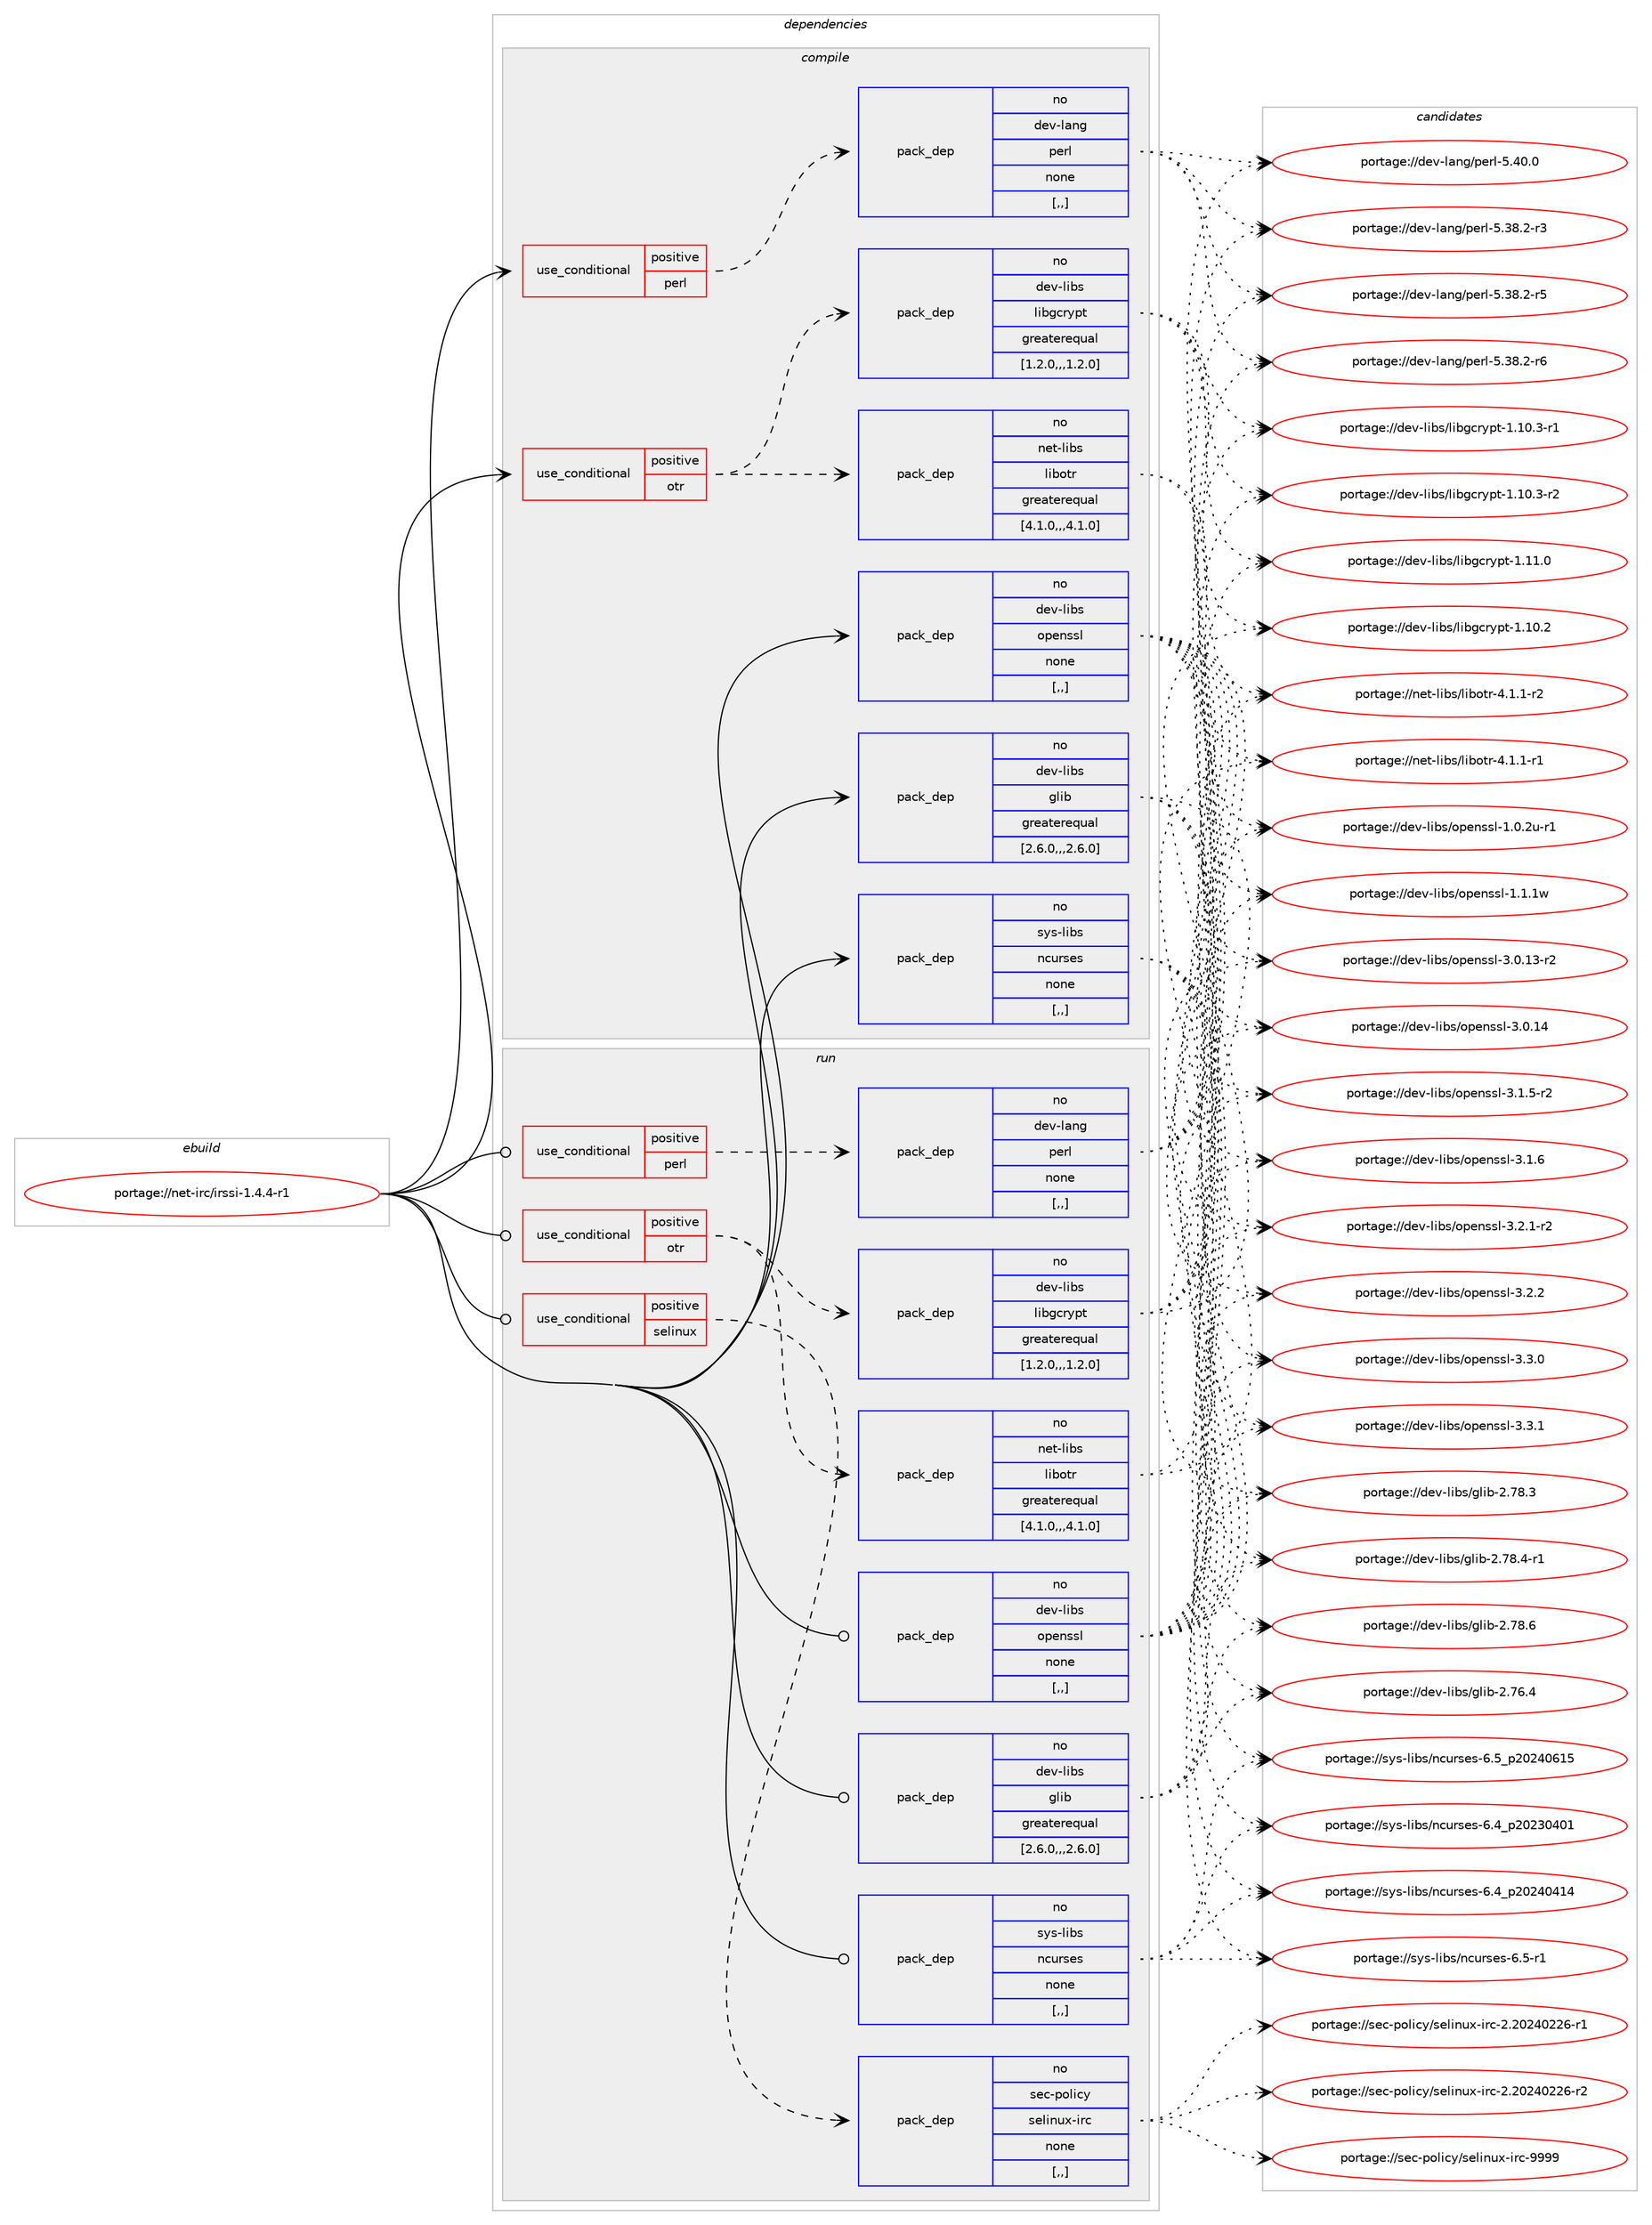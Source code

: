 digraph prolog {

# *************
# Graph options
# *************

newrank=true;
concentrate=true;
compound=true;
graph [rankdir=LR,fontname=Helvetica,fontsize=10,ranksep=1.5];#, ranksep=2.5, nodesep=0.2];
edge  [arrowhead=vee];
node  [fontname=Helvetica,fontsize=10];

# **********
# The ebuild
# **********

subgraph cluster_leftcol {
color=gray;
rank=same;
label=<<i>ebuild</i>>;
id [label="portage://net-irc/irssi-1.4.4-r1", color=red, width=4, href="../net-irc/irssi-1.4.4-r1.svg"];
}

# ****************
# The dependencies
# ****************

subgraph cluster_midcol {
color=gray;
label=<<i>dependencies</i>>;
subgraph cluster_compile {
fillcolor="#eeeeee";
style=filled;
label=<<i>compile</i>>;
subgraph cond90047 {
dependency346889 [label=<<TABLE BORDER="0" CELLBORDER="1" CELLSPACING="0" CELLPADDING="4"><TR><TD ROWSPAN="3" CELLPADDING="10">use_conditional</TD></TR><TR><TD>positive</TD></TR><TR><TD>otr</TD></TR></TABLE>>, shape=none, color=red];
subgraph pack254269 {
dependency346890 [label=<<TABLE BORDER="0" CELLBORDER="1" CELLSPACING="0" CELLPADDING="4" WIDTH="220"><TR><TD ROWSPAN="6" CELLPADDING="30">pack_dep</TD></TR><TR><TD WIDTH="110">no</TD></TR><TR><TD>dev-libs</TD></TR><TR><TD>libgcrypt</TD></TR><TR><TD>greaterequal</TD></TR><TR><TD>[1.2.0,,,1.2.0]</TD></TR></TABLE>>, shape=none, color=blue];
}
dependency346889:e -> dependency346890:w [weight=20,style="dashed",arrowhead="vee"];
subgraph pack254270 {
dependency346891 [label=<<TABLE BORDER="0" CELLBORDER="1" CELLSPACING="0" CELLPADDING="4" WIDTH="220"><TR><TD ROWSPAN="6" CELLPADDING="30">pack_dep</TD></TR><TR><TD WIDTH="110">no</TD></TR><TR><TD>net-libs</TD></TR><TR><TD>libotr</TD></TR><TR><TD>greaterequal</TD></TR><TR><TD>[4.1.0,,,4.1.0]</TD></TR></TABLE>>, shape=none, color=blue];
}
dependency346889:e -> dependency346891:w [weight=20,style="dashed",arrowhead="vee"];
}
id:e -> dependency346889:w [weight=20,style="solid",arrowhead="vee"];
subgraph cond90048 {
dependency346892 [label=<<TABLE BORDER="0" CELLBORDER="1" CELLSPACING="0" CELLPADDING="4"><TR><TD ROWSPAN="3" CELLPADDING="10">use_conditional</TD></TR><TR><TD>positive</TD></TR><TR><TD>perl</TD></TR></TABLE>>, shape=none, color=red];
subgraph pack254271 {
dependency346893 [label=<<TABLE BORDER="0" CELLBORDER="1" CELLSPACING="0" CELLPADDING="4" WIDTH="220"><TR><TD ROWSPAN="6" CELLPADDING="30">pack_dep</TD></TR><TR><TD WIDTH="110">no</TD></TR><TR><TD>dev-lang</TD></TR><TR><TD>perl</TD></TR><TR><TD>none</TD></TR><TR><TD>[,,]</TD></TR></TABLE>>, shape=none, color=blue];
}
dependency346892:e -> dependency346893:w [weight=20,style="dashed",arrowhead="vee"];
}
id:e -> dependency346892:w [weight=20,style="solid",arrowhead="vee"];
subgraph pack254272 {
dependency346894 [label=<<TABLE BORDER="0" CELLBORDER="1" CELLSPACING="0" CELLPADDING="4" WIDTH="220"><TR><TD ROWSPAN="6" CELLPADDING="30">pack_dep</TD></TR><TR><TD WIDTH="110">no</TD></TR><TR><TD>dev-libs</TD></TR><TR><TD>glib</TD></TR><TR><TD>greaterequal</TD></TR><TR><TD>[2.6.0,,,2.6.0]</TD></TR></TABLE>>, shape=none, color=blue];
}
id:e -> dependency346894:w [weight=20,style="solid",arrowhead="vee"];
subgraph pack254273 {
dependency346895 [label=<<TABLE BORDER="0" CELLBORDER="1" CELLSPACING="0" CELLPADDING="4" WIDTH="220"><TR><TD ROWSPAN="6" CELLPADDING="30">pack_dep</TD></TR><TR><TD WIDTH="110">no</TD></TR><TR><TD>dev-libs</TD></TR><TR><TD>openssl</TD></TR><TR><TD>none</TD></TR><TR><TD>[,,]</TD></TR></TABLE>>, shape=none, color=blue];
}
id:e -> dependency346895:w [weight=20,style="solid",arrowhead="vee"];
subgraph pack254274 {
dependency346896 [label=<<TABLE BORDER="0" CELLBORDER="1" CELLSPACING="0" CELLPADDING="4" WIDTH="220"><TR><TD ROWSPAN="6" CELLPADDING="30">pack_dep</TD></TR><TR><TD WIDTH="110">no</TD></TR><TR><TD>sys-libs</TD></TR><TR><TD>ncurses</TD></TR><TR><TD>none</TD></TR><TR><TD>[,,]</TD></TR></TABLE>>, shape=none, color=blue];
}
id:e -> dependency346896:w [weight=20,style="solid",arrowhead="vee"];
}
subgraph cluster_compileandrun {
fillcolor="#eeeeee";
style=filled;
label=<<i>compile and run</i>>;
}
subgraph cluster_run {
fillcolor="#eeeeee";
style=filled;
label=<<i>run</i>>;
subgraph cond90049 {
dependency346897 [label=<<TABLE BORDER="0" CELLBORDER="1" CELLSPACING="0" CELLPADDING="4"><TR><TD ROWSPAN="3" CELLPADDING="10">use_conditional</TD></TR><TR><TD>positive</TD></TR><TR><TD>otr</TD></TR></TABLE>>, shape=none, color=red];
subgraph pack254275 {
dependency346898 [label=<<TABLE BORDER="0" CELLBORDER="1" CELLSPACING="0" CELLPADDING="4" WIDTH="220"><TR><TD ROWSPAN="6" CELLPADDING="30">pack_dep</TD></TR><TR><TD WIDTH="110">no</TD></TR><TR><TD>dev-libs</TD></TR><TR><TD>libgcrypt</TD></TR><TR><TD>greaterequal</TD></TR><TR><TD>[1.2.0,,,1.2.0]</TD></TR></TABLE>>, shape=none, color=blue];
}
dependency346897:e -> dependency346898:w [weight=20,style="dashed",arrowhead="vee"];
subgraph pack254276 {
dependency346899 [label=<<TABLE BORDER="0" CELLBORDER="1" CELLSPACING="0" CELLPADDING="4" WIDTH="220"><TR><TD ROWSPAN="6" CELLPADDING="30">pack_dep</TD></TR><TR><TD WIDTH="110">no</TD></TR><TR><TD>net-libs</TD></TR><TR><TD>libotr</TD></TR><TR><TD>greaterequal</TD></TR><TR><TD>[4.1.0,,,4.1.0]</TD></TR></TABLE>>, shape=none, color=blue];
}
dependency346897:e -> dependency346899:w [weight=20,style="dashed",arrowhead="vee"];
}
id:e -> dependency346897:w [weight=20,style="solid",arrowhead="odot"];
subgraph cond90050 {
dependency346900 [label=<<TABLE BORDER="0" CELLBORDER="1" CELLSPACING="0" CELLPADDING="4"><TR><TD ROWSPAN="3" CELLPADDING="10">use_conditional</TD></TR><TR><TD>positive</TD></TR><TR><TD>perl</TD></TR></TABLE>>, shape=none, color=red];
subgraph pack254277 {
dependency346901 [label=<<TABLE BORDER="0" CELLBORDER="1" CELLSPACING="0" CELLPADDING="4" WIDTH="220"><TR><TD ROWSPAN="6" CELLPADDING="30">pack_dep</TD></TR><TR><TD WIDTH="110">no</TD></TR><TR><TD>dev-lang</TD></TR><TR><TD>perl</TD></TR><TR><TD>none</TD></TR><TR><TD>[,,]</TD></TR></TABLE>>, shape=none, color=blue];
}
dependency346900:e -> dependency346901:w [weight=20,style="dashed",arrowhead="vee"];
}
id:e -> dependency346900:w [weight=20,style="solid",arrowhead="odot"];
subgraph cond90051 {
dependency346902 [label=<<TABLE BORDER="0" CELLBORDER="1" CELLSPACING="0" CELLPADDING="4"><TR><TD ROWSPAN="3" CELLPADDING="10">use_conditional</TD></TR><TR><TD>positive</TD></TR><TR><TD>selinux</TD></TR></TABLE>>, shape=none, color=red];
subgraph pack254278 {
dependency346903 [label=<<TABLE BORDER="0" CELLBORDER="1" CELLSPACING="0" CELLPADDING="4" WIDTH="220"><TR><TD ROWSPAN="6" CELLPADDING="30">pack_dep</TD></TR><TR><TD WIDTH="110">no</TD></TR><TR><TD>sec-policy</TD></TR><TR><TD>selinux-irc</TD></TR><TR><TD>none</TD></TR><TR><TD>[,,]</TD></TR></TABLE>>, shape=none, color=blue];
}
dependency346902:e -> dependency346903:w [weight=20,style="dashed",arrowhead="vee"];
}
id:e -> dependency346902:w [weight=20,style="solid",arrowhead="odot"];
subgraph pack254279 {
dependency346904 [label=<<TABLE BORDER="0" CELLBORDER="1" CELLSPACING="0" CELLPADDING="4" WIDTH="220"><TR><TD ROWSPAN="6" CELLPADDING="30">pack_dep</TD></TR><TR><TD WIDTH="110">no</TD></TR><TR><TD>dev-libs</TD></TR><TR><TD>glib</TD></TR><TR><TD>greaterequal</TD></TR><TR><TD>[2.6.0,,,2.6.0]</TD></TR></TABLE>>, shape=none, color=blue];
}
id:e -> dependency346904:w [weight=20,style="solid",arrowhead="odot"];
subgraph pack254280 {
dependency346905 [label=<<TABLE BORDER="0" CELLBORDER="1" CELLSPACING="0" CELLPADDING="4" WIDTH="220"><TR><TD ROWSPAN="6" CELLPADDING="30">pack_dep</TD></TR><TR><TD WIDTH="110">no</TD></TR><TR><TD>dev-libs</TD></TR><TR><TD>openssl</TD></TR><TR><TD>none</TD></TR><TR><TD>[,,]</TD></TR></TABLE>>, shape=none, color=blue];
}
id:e -> dependency346905:w [weight=20,style="solid",arrowhead="odot"];
subgraph pack254281 {
dependency346906 [label=<<TABLE BORDER="0" CELLBORDER="1" CELLSPACING="0" CELLPADDING="4" WIDTH="220"><TR><TD ROWSPAN="6" CELLPADDING="30">pack_dep</TD></TR><TR><TD WIDTH="110">no</TD></TR><TR><TD>sys-libs</TD></TR><TR><TD>ncurses</TD></TR><TR><TD>none</TD></TR><TR><TD>[,,]</TD></TR></TABLE>>, shape=none, color=blue];
}
id:e -> dependency346906:w [weight=20,style="solid",arrowhead="odot"];
}
}

# **************
# The candidates
# **************

subgraph cluster_choices {
rank=same;
color=gray;
label=<<i>candidates</i>>;

subgraph choice254269 {
color=black;
nodesep=1;
choice100101118451081059811547108105981039911412111211645494649484650 [label="portage://dev-libs/libgcrypt-1.10.2", color=red, width=4,href="../dev-libs/libgcrypt-1.10.2.svg"];
choice1001011184510810598115471081059810399114121112116454946494846514511449 [label="portage://dev-libs/libgcrypt-1.10.3-r1", color=red, width=4,href="../dev-libs/libgcrypt-1.10.3-r1.svg"];
choice1001011184510810598115471081059810399114121112116454946494846514511450 [label="portage://dev-libs/libgcrypt-1.10.3-r2", color=red, width=4,href="../dev-libs/libgcrypt-1.10.3-r2.svg"];
choice100101118451081059811547108105981039911412111211645494649494648 [label="portage://dev-libs/libgcrypt-1.11.0", color=red, width=4,href="../dev-libs/libgcrypt-1.11.0.svg"];
dependency346890:e -> choice100101118451081059811547108105981039911412111211645494649484650:w [style=dotted,weight="100"];
dependency346890:e -> choice1001011184510810598115471081059810399114121112116454946494846514511449:w [style=dotted,weight="100"];
dependency346890:e -> choice1001011184510810598115471081059810399114121112116454946494846514511450:w [style=dotted,weight="100"];
dependency346890:e -> choice100101118451081059811547108105981039911412111211645494649494648:w [style=dotted,weight="100"];
}
subgraph choice254270 {
color=black;
nodesep=1;
choice110101116451081059811547108105981111161144552464946494511449 [label="portage://net-libs/libotr-4.1.1-r1", color=red, width=4,href="../net-libs/libotr-4.1.1-r1.svg"];
choice110101116451081059811547108105981111161144552464946494511450 [label="portage://net-libs/libotr-4.1.1-r2", color=red, width=4,href="../net-libs/libotr-4.1.1-r2.svg"];
dependency346891:e -> choice110101116451081059811547108105981111161144552464946494511449:w [style=dotted,weight="100"];
dependency346891:e -> choice110101116451081059811547108105981111161144552464946494511450:w [style=dotted,weight="100"];
}
subgraph choice254271 {
color=black;
nodesep=1;
choice100101118451089711010347112101114108455346515646504511451 [label="portage://dev-lang/perl-5.38.2-r3", color=red, width=4,href="../dev-lang/perl-5.38.2-r3.svg"];
choice100101118451089711010347112101114108455346515646504511453 [label="portage://dev-lang/perl-5.38.2-r5", color=red, width=4,href="../dev-lang/perl-5.38.2-r5.svg"];
choice100101118451089711010347112101114108455346515646504511454 [label="portage://dev-lang/perl-5.38.2-r6", color=red, width=4,href="../dev-lang/perl-5.38.2-r6.svg"];
choice10010111845108971101034711210111410845534652484648 [label="portage://dev-lang/perl-5.40.0", color=red, width=4,href="../dev-lang/perl-5.40.0.svg"];
dependency346893:e -> choice100101118451089711010347112101114108455346515646504511451:w [style=dotted,weight="100"];
dependency346893:e -> choice100101118451089711010347112101114108455346515646504511453:w [style=dotted,weight="100"];
dependency346893:e -> choice100101118451089711010347112101114108455346515646504511454:w [style=dotted,weight="100"];
dependency346893:e -> choice10010111845108971101034711210111410845534652484648:w [style=dotted,weight="100"];
}
subgraph choice254272 {
color=black;
nodesep=1;
choice1001011184510810598115471031081059845504655544652 [label="portage://dev-libs/glib-2.76.4", color=red, width=4,href="../dev-libs/glib-2.76.4.svg"];
choice1001011184510810598115471031081059845504655564651 [label="portage://dev-libs/glib-2.78.3", color=red, width=4,href="../dev-libs/glib-2.78.3.svg"];
choice10010111845108105981154710310810598455046555646524511449 [label="portage://dev-libs/glib-2.78.4-r1", color=red, width=4,href="../dev-libs/glib-2.78.4-r1.svg"];
choice1001011184510810598115471031081059845504655564654 [label="portage://dev-libs/glib-2.78.6", color=red, width=4,href="../dev-libs/glib-2.78.6.svg"];
dependency346894:e -> choice1001011184510810598115471031081059845504655544652:w [style=dotted,weight="100"];
dependency346894:e -> choice1001011184510810598115471031081059845504655564651:w [style=dotted,weight="100"];
dependency346894:e -> choice10010111845108105981154710310810598455046555646524511449:w [style=dotted,weight="100"];
dependency346894:e -> choice1001011184510810598115471031081059845504655564654:w [style=dotted,weight="100"];
}
subgraph choice254273 {
color=black;
nodesep=1;
choice1001011184510810598115471111121011101151151084549464846501174511449 [label="portage://dev-libs/openssl-1.0.2u-r1", color=red, width=4,href="../dev-libs/openssl-1.0.2u-r1.svg"];
choice100101118451081059811547111112101110115115108454946494649119 [label="portage://dev-libs/openssl-1.1.1w", color=red, width=4,href="../dev-libs/openssl-1.1.1w.svg"];
choice100101118451081059811547111112101110115115108455146484649514511450 [label="portage://dev-libs/openssl-3.0.13-r2", color=red, width=4,href="../dev-libs/openssl-3.0.13-r2.svg"];
choice10010111845108105981154711111210111011511510845514648464952 [label="portage://dev-libs/openssl-3.0.14", color=red, width=4,href="../dev-libs/openssl-3.0.14.svg"];
choice1001011184510810598115471111121011101151151084551464946534511450 [label="portage://dev-libs/openssl-3.1.5-r2", color=red, width=4,href="../dev-libs/openssl-3.1.5-r2.svg"];
choice100101118451081059811547111112101110115115108455146494654 [label="portage://dev-libs/openssl-3.1.6", color=red, width=4,href="../dev-libs/openssl-3.1.6.svg"];
choice1001011184510810598115471111121011101151151084551465046494511450 [label="portage://dev-libs/openssl-3.2.1-r2", color=red, width=4,href="../dev-libs/openssl-3.2.1-r2.svg"];
choice100101118451081059811547111112101110115115108455146504650 [label="portage://dev-libs/openssl-3.2.2", color=red, width=4,href="../dev-libs/openssl-3.2.2.svg"];
choice100101118451081059811547111112101110115115108455146514648 [label="portage://dev-libs/openssl-3.3.0", color=red, width=4,href="../dev-libs/openssl-3.3.0.svg"];
choice100101118451081059811547111112101110115115108455146514649 [label="portage://dev-libs/openssl-3.3.1", color=red, width=4,href="../dev-libs/openssl-3.3.1.svg"];
dependency346895:e -> choice1001011184510810598115471111121011101151151084549464846501174511449:w [style=dotted,weight="100"];
dependency346895:e -> choice100101118451081059811547111112101110115115108454946494649119:w [style=dotted,weight="100"];
dependency346895:e -> choice100101118451081059811547111112101110115115108455146484649514511450:w [style=dotted,weight="100"];
dependency346895:e -> choice10010111845108105981154711111210111011511510845514648464952:w [style=dotted,weight="100"];
dependency346895:e -> choice1001011184510810598115471111121011101151151084551464946534511450:w [style=dotted,weight="100"];
dependency346895:e -> choice100101118451081059811547111112101110115115108455146494654:w [style=dotted,weight="100"];
dependency346895:e -> choice1001011184510810598115471111121011101151151084551465046494511450:w [style=dotted,weight="100"];
dependency346895:e -> choice100101118451081059811547111112101110115115108455146504650:w [style=dotted,weight="100"];
dependency346895:e -> choice100101118451081059811547111112101110115115108455146514648:w [style=dotted,weight="100"];
dependency346895:e -> choice100101118451081059811547111112101110115115108455146514649:w [style=dotted,weight="100"];
}
subgraph choice254274 {
color=black;
nodesep=1;
choice1151211154510810598115471109911711411510111545544652951125048505148524849 [label="portage://sys-libs/ncurses-6.4_p20230401", color=red, width=4,href="../sys-libs/ncurses-6.4_p20230401.svg"];
choice1151211154510810598115471109911711411510111545544652951125048505248524952 [label="portage://sys-libs/ncurses-6.4_p20240414", color=red, width=4,href="../sys-libs/ncurses-6.4_p20240414.svg"];
choice11512111545108105981154711099117114115101115455446534511449 [label="portage://sys-libs/ncurses-6.5-r1", color=red, width=4,href="../sys-libs/ncurses-6.5-r1.svg"];
choice1151211154510810598115471109911711411510111545544653951125048505248544953 [label="portage://sys-libs/ncurses-6.5_p20240615", color=red, width=4,href="../sys-libs/ncurses-6.5_p20240615.svg"];
dependency346896:e -> choice1151211154510810598115471109911711411510111545544652951125048505148524849:w [style=dotted,weight="100"];
dependency346896:e -> choice1151211154510810598115471109911711411510111545544652951125048505248524952:w [style=dotted,weight="100"];
dependency346896:e -> choice11512111545108105981154711099117114115101115455446534511449:w [style=dotted,weight="100"];
dependency346896:e -> choice1151211154510810598115471109911711411510111545544653951125048505248544953:w [style=dotted,weight="100"];
}
subgraph choice254275 {
color=black;
nodesep=1;
choice100101118451081059811547108105981039911412111211645494649484650 [label="portage://dev-libs/libgcrypt-1.10.2", color=red, width=4,href="../dev-libs/libgcrypt-1.10.2.svg"];
choice1001011184510810598115471081059810399114121112116454946494846514511449 [label="portage://dev-libs/libgcrypt-1.10.3-r1", color=red, width=4,href="../dev-libs/libgcrypt-1.10.3-r1.svg"];
choice1001011184510810598115471081059810399114121112116454946494846514511450 [label="portage://dev-libs/libgcrypt-1.10.3-r2", color=red, width=4,href="../dev-libs/libgcrypt-1.10.3-r2.svg"];
choice100101118451081059811547108105981039911412111211645494649494648 [label="portage://dev-libs/libgcrypt-1.11.0", color=red, width=4,href="../dev-libs/libgcrypt-1.11.0.svg"];
dependency346898:e -> choice100101118451081059811547108105981039911412111211645494649484650:w [style=dotted,weight="100"];
dependency346898:e -> choice1001011184510810598115471081059810399114121112116454946494846514511449:w [style=dotted,weight="100"];
dependency346898:e -> choice1001011184510810598115471081059810399114121112116454946494846514511450:w [style=dotted,weight="100"];
dependency346898:e -> choice100101118451081059811547108105981039911412111211645494649494648:w [style=dotted,weight="100"];
}
subgraph choice254276 {
color=black;
nodesep=1;
choice110101116451081059811547108105981111161144552464946494511449 [label="portage://net-libs/libotr-4.1.1-r1", color=red, width=4,href="../net-libs/libotr-4.1.1-r1.svg"];
choice110101116451081059811547108105981111161144552464946494511450 [label="portage://net-libs/libotr-4.1.1-r2", color=red, width=4,href="../net-libs/libotr-4.1.1-r2.svg"];
dependency346899:e -> choice110101116451081059811547108105981111161144552464946494511449:w [style=dotted,weight="100"];
dependency346899:e -> choice110101116451081059811547108105981111161144552464946494511450:w [style=dotted,weight="100"];
}
subgraph choice254277 {
color=black;
nodesep=1;
choice100101118451089711010347112101114108455346515646504511451 [label="portage://dev-lang/perl-5.38.2-r3", color=red, width=4,href="../dev-lang/perl-5.38.2-r3.svg"];
choice100101118451089711010347112101114108455346515646504511453 [label="portage://dev-lang/perl-5.38.2-r5", color=red, width=4,href="../dev-lang/perl-5.38.2-r5.svg"];
choice100101118451089711010347112101114108455346515646504511454 [label="portage://dev-lang/perl-5.38.2-r6", color=red, width=4,href="../dev-lang/perl-5.38.2-r6.svg"];
choice10010111845108971101034711210111410845534652484648 [label="portage://dev-lang/perl-5.40.0", color=red, width=4,href="../dev-lang/perl-5.40.0.svg"];
dependency346901:e -> choice100101118451089711010347112101114108455346515646504511451:w [style=dotted,weight="100"];
dependency346901:e -> choice100101118451089711010347112101114108455346515646504511453:w [style=dotted,weight="100"];
dependency346901:e -> choice100101118451089711010347112101114108455346515646504511454:w [style=dotted,weight="100"];
dependency346901:e -> choice10010111845108971101034711210111410845534652484648:w [style=dotted,weight="100"];
}
subgraph choice254278 {
color=black;
nodesep=1;
choice11510199451121111081059912147115101108105110117120451051149945504650485052485050544511449 [label="portage://sec-policy/selinux-irc-2.20240226-r1", color=red, width=4,href="../sec-policy/selinux-irc-2.20240226-r1.svg"];
choice11510199451121111081059912147115101108105110117120451051149945504650485052485050544511450 [label="portage://sec-policy/selinux-irc-2.20240226-r2", color=red, width=4,href="../sec-policy/selinux-irc-2.20240226-r2.svg"];
choice1151019945112111108105991214711510110810511011712045105114994557575757 [label="portage://sec-policy/selinux-irc-9999", color=red, width=4,href="../sec-policy/selinux-irc-9999.svg"];
dependency346903:e -> choice11510199451121111081059912147115101108105110117120451051149945504650485052485050544511449:w [style=dotted,weight="100"];
dependency346903:e -> choice11510199451121111081059912147115101108105110117120451051149945504650485052485050544511450:w [style=dotted,weight="100"];
dependency346903:e -> choice1151019945112111108105991214711510110810511011712045105114994557575757:w [style=dotted,weight="100"];
}
subgraph choice254279 {
color=black;
nodesep=1;
choice1001011184510810598115471031081059845504655544652 [label="portage://dev-libs/glib-2.76.4", color=red, width=4,href="../dev-libs/glib-2.76.4.svg"];
choice1001011184510810598115471031081059845504655564651 [label="portage://dev-libs/glib-2.78.3", color=red, width=4,href="../dev-libs/glib-2.78.3.svg"];
choice10010111845108105981154710310810598455046555646524511449 [label="portage://dev-libs/glib-2.78.4-r1", color=red, width=4,href="../dev-libs/glib-2.78.4-r1.svg"];
choice1001011184510810598115471031081059845504655564654 [label="portage://dev-libs/glib-2.78.6", color=red, width=4,href="../dev-libs/glib-2.78.6.svg"];
dependency346904:e -> choice1001011184510810598115471031081059845504655544652:w [style=dotted,weight="100"];
dependency346904:e -> choice1001011184510810598115471031081059845504655564651:w [style=dotted,weight="100"];
dependency346904:e -> choice10010111845108105981154710310810598455046555646524511449:w [style=dotted,weight="100"];
dependency346904:e -> choice1001011184510810598115471031081059845504655564654:w [style=dotted,weight="100"];
}
subgraph choice254280 {
color=black;
nodesep=1;
choice1001011184510810598115471111121011101151151084549464846501174511449 [label="portage://dev-libs/openssl-1.0.2u-r1", color=red, width=4,href="../dev-libs/openssl-1.0.2u-r1.svg"];
choice100101118451081059811547111112101110115115108454946494649119 [label="portage://dev-libs/openssl-1.1.1w", color=red, width=4,href="../dev-libs/openssl-1.1.1w.svg"];
choice100101118451081059811547111112101110115115108455146484649514511450 [label="portage://dev-libs/openssl-3.0.13-r2", color=red, width=4,href="../dev-libs/openssl-3.0.13-r2.svg"];
choice10010111845108105981154711111210111011511510845514648464952 [label="portage://dev-libs/openssl-3.0.14", color=red, width=4,href="../dev-libs/openssl-3.0.14.svg"];
choice1001011184510810598115471111121011101151151084551464946534511450 [label="portage://dev-libs/openssl-3.1.5-r2", color=red, width=4,href="../dev-libs/openssl-3.1.5-r2.svg"];
choice100101118451081059811547111112101110115115108455146494654 [label="portage://dev-libs/openssl-3.1.6", color=red, width=4,href="../dev-libs/openssl-3.1.6.svg"];
choice1001011184510810598115471111121011101151151084551465046494511450 [label="portage://dev-libs/openssl-3.2.1-r2", color=red, width=4,href="../dev-libs/openssl-3.2.1-r2.svg"];
choice100101118451081059811547111112101110115115108455146504650 [label="portage://dev-libs/openssl-3.2.2", color=red, width=4,href="../dev-libs/openssl-3.2.2.svg"];
choice100101118451081059811547111112101110115115108455146514648 [label="portage://dev-libs/openssl-3.3.0", color=red, width=4,href="../dev-libs/openssl-3.3.0.svg"];
choice100101118451081059811547111112101110115115108455146514649 [label="portage://dev-libs/openssl-3.3.1", color=red, width=4,href="../dev-libs/openssl-3.3.1.svg"];
dependency346905:e -> choice1001011184510810598115471111121011101151151084549464846501174511449:w [style=dotted,weight="100"];
dependency346905:e -> choice100101118451081059811547111112101110115115108454946494649119:w [style=dotted,weight="100"];
dependency346905:e -> choice100101118451081059811547111112101110115115108455146484649514511450:w [style=dotted,weight="100"];
dependency346905:e -> choice10010111845108105981154711111210111011511510845514648464952:w [style=dotted,weight="100"];
dependency346905:e -> choice1001011184510810598115471111121011101151151084551464946534511450:w [style=dotted,weight="100"];
dependency346905:e -> choice100101118451081059811547111112101110115115108455146494654:w [style=dotted,weight="100"];
dependency346905:e -> choice1001011184510810598115471111121011101151151084551465046494511450:w [style=dotted,weight="100"];
dependency346905:e -> choice100101118451081059811547111112101110115115108455146504650:w [style=dotted,weight="100"];
dependency346905:e -> choice100101118451081059811547111112101110115115108455146514648:w [style=dotted,weight="100"];
dependency346905:e -> choice100101118451081059811547111112101110115115108455146514649:w [style=dotted,weight="100"];
}
subgraph choice254281 {
color=black;
nodesep=1;
choice1151211154510810598115471109911711411510111545544652951125048505148524849 [label="portage://sys-libs/ncurses-6.4_p20230401", color=red, width=4,href="../sys-libs/ncurses-6.4_p20230401.svg"];
choice1151211154510810598115471109911711411510111545544652951125048505248524952 [label="portage://sys-libs/ncurses-6.4_p20240414", color=red, width=4,href="../sys-libs/ncurses-6.4_p20240414.svg"];
choice11512111545108105981154711099117114115101115455446534511449 [label="portage://sys-libs/ncurses-6.5-r1", color=red, width=4,href="../sys-libs/ncurses-6.5-r1.svg"];
choice1151211154510810598115471109911711411510111545544653951125048505248544953 [label="portage://sys-libs/ncurses-6.5_p20240615", color=red, width=4,href="../sys-libs/ncurses-6.5_p20240615.svg"];
dependency346906:e -> choice1151211154510810598115471109911711411510111545544652951125048505148524849:w [style=dotted,weight="100"];
dependency346906:e -> choice1151211154510810598115471109911711411510111545544652951125048505248524952:w [style=dotted,weight="100"];
dependency346906:e -> choice11512111545108105981154711099117114115101115455446534511449:w [style=dotted,weight="100"];
dependency346906:e -> choice1151211154510810598115471109911711411510111545544653951125048505248544953:w [style=dotted,weight="100"];
}
}

}
